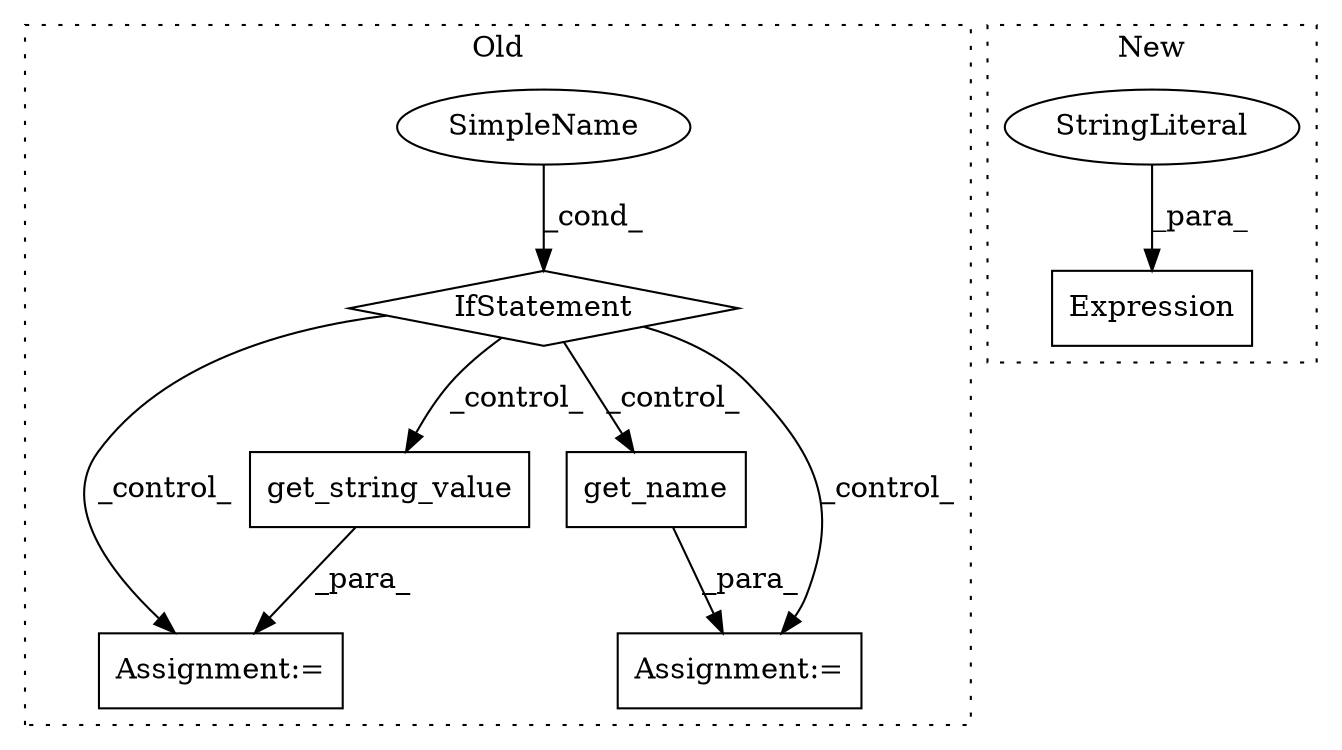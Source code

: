 digraph G {
subgraph cluster0 {
1 [label="get_string_value" a="32" s="85496" l="18" shape="box"];
4 [label="IfStatement" a="25" s="85440,85469" l="4,2" shape="diamond"];
5 [label="SimpleName" a="42" s="" l="" shape="ellipse"];
6 [label="get_name" a="32" s="85631" l="10" shape="box"];
7 [label="Assignment:=" a="7" s="85488" l="1" shape="box"];
8 [label="Assignment:=" a="7" s="85623" l="1" shape="box"];
label = "Old";
style="dotted";
}
subgraph cluster1 {
2 [label="Expression" a="32" s="86297,86330" l="11,1" shape="box"];
3 [label="StringLiteral" a="45" s="86308" l="6" shape="ellipse"];
label = "New";
style="dotted";
}
1 -> 7 [label="_para_"];
3 -> 2 [label="_para_"];
4 -> 1 [label="_control_"];
4 -> 7 [label="_control_"];
4 -> 6 [label="_control_"];
4 -> 8 [label="_control_"];
5 -> 4 [label="_cond_"];
6 -> 8 [label="_para_"];
}